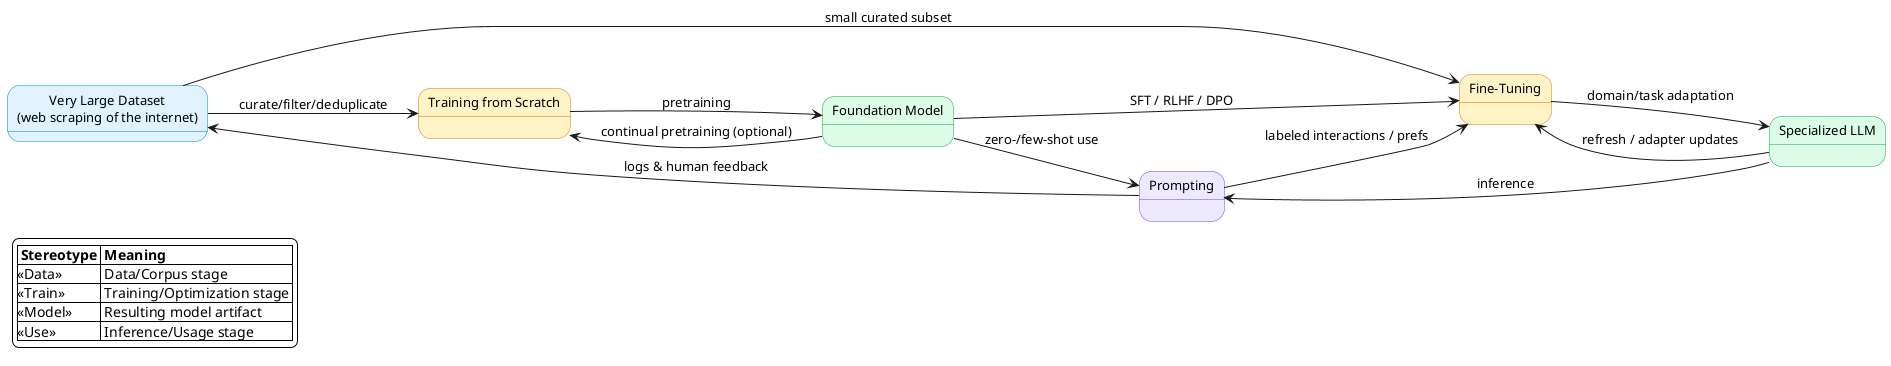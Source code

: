 @startuml
' ── Layout & styles ─────────────────────────────────────────────────────────
left to right direction
skinparam shadowing false
skinparam backgroundColor #FFFFFF
skinparam state {
  FontName Helvetica
  FontSize 13
  RoundCorner 16
  BackgroundColor #F8FAFC
  BorderColor #334155
}

' Stereotype color mapping
skinparam state {
  BackgroundColor<<Data>>  #E0F2FE
  BorderColor<<Data>>      #0284C7

  BackgroundColor<<Train>> #FEF3C7
  BorderColor<<Train>>     #D97706

  BackgroundColor<<Model>> #DCFCE7
  BorderColor<<Model>>     #16A34A

  BackgroundColor<<Use>>   #EDE9FE
  BorderColor<<Use>>       #7C3AED
}

' ── Nodes (stages) ─────────────────────────────────────────────────────────
state "Very Large Dataset\n(web scraping of the internet)" as DATA <<Data>>
state "Training from Scratch" as TRAIN <<Train>>
state "Foundation Model" as FM <<Model>>
state "Fine-Tuning" as FT <<Train>>
state "Specialized LLM" as SLM <<Model>>
state "Prompting" as PR <<Use>>

' ── Core flows (non-linear graph with branches & loops) ─────────────────────
DATA --> TRAIN : curate/filter/deduplicate
TRAIN --> FM   : pretraining

FM --> FT      : SFT / RLHF / DPO
FT --> SLM     : domain/task adaptation

FM --> PR      : zero-/few-shot use
SLM --> PR     : inference

' Feedback loops & alternative paths
PR --> FT      : labeled interactions / prefs
PR --> DATA    : logs & human feedback
FM --> TRAIN   : continual pretraining (optional)
DATA --> FT    : small curated subset
SLM --> FT     : refresh / adapter updates

' ── Legend ──────────────────────────────────────────────────────────────────
legend left
|= Stereotype |= Meaning |
|<<Data>>  | Data/Corpus stage |
|<<Train>> | Training/Optimization stage |
|<<Model>> | Resulting model artifact |
|<<Use>>   | Inference/Usage stage |
endlegend
@enduml
